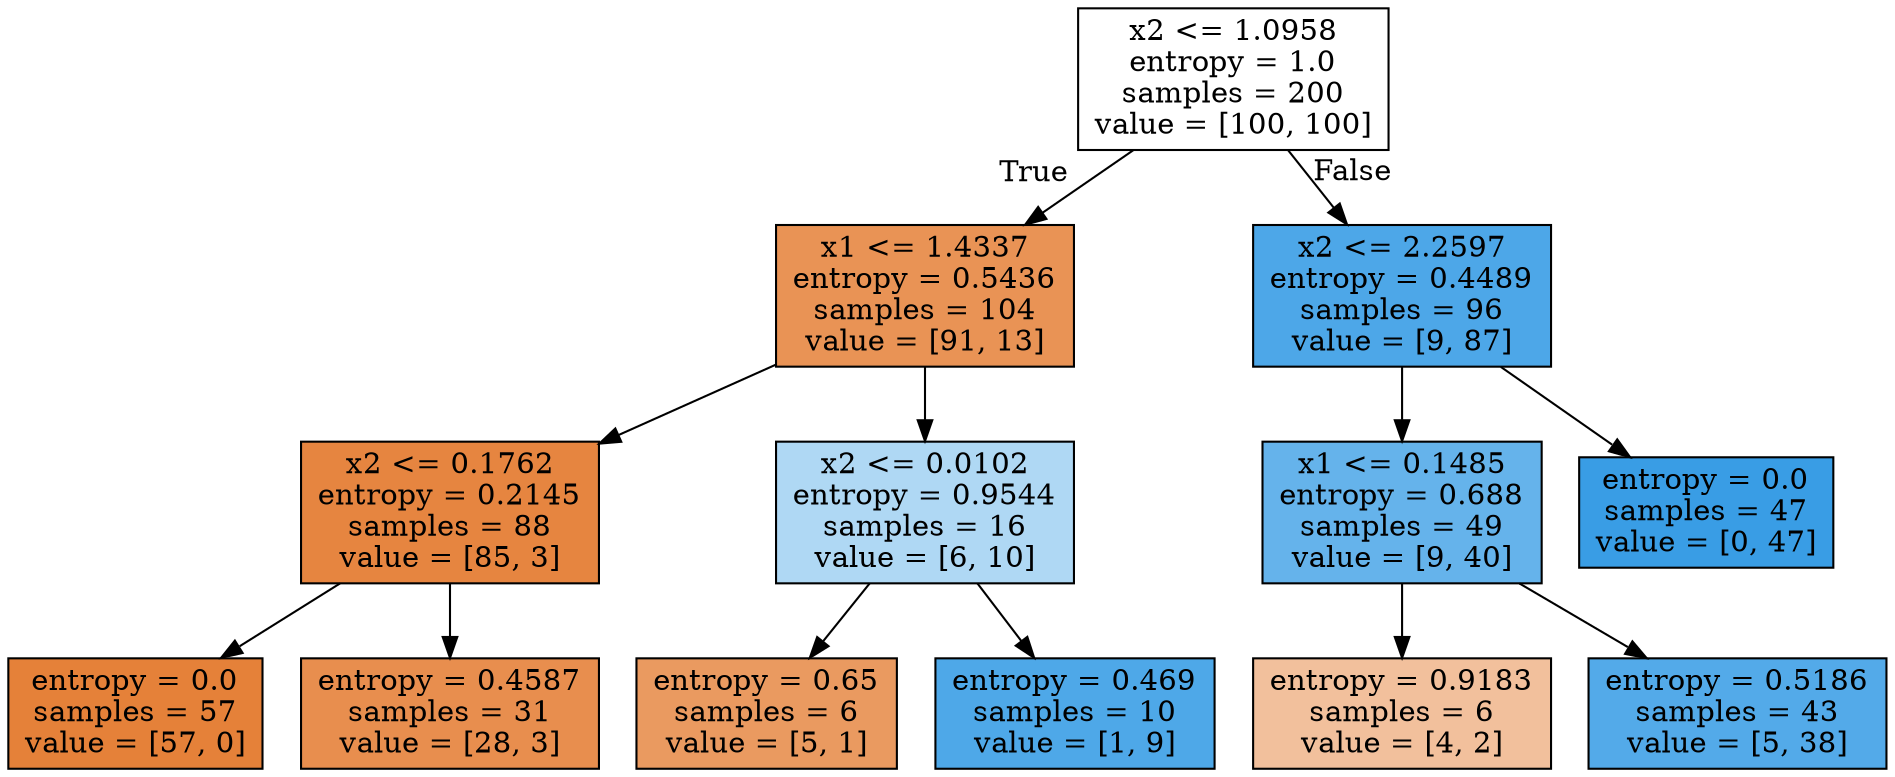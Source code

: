 digraph Tree {
node [shape=box, style="filled", color="black"] ;
0 [label="x2 <= 1.0958\nentropy = 1.0\nsamples = 200\nvalue = [100, 100]", fillcolor="#e5813900"] ;
1 [label="x1 <= 1.4337\nentropy = 0.5436\nsamples = 104\nvalue = [91, 13]", fillcolor="#e58139db"] ;
0 -> 1 [labeldistance=2.5, labelangle=45, headlabel="True"] ;
2 [label="x2 <= 0.1762\nentropy = 0.2145\nsamples = 88\nvalue = [85, 3]", fillcolor="#e58139f6"] ;
1 -> 2 ;
3 [label="entropy = 0.0\nsamples = 57\nvalue = [57, 0]", fillcolor="#e58139ff"] ;
2 -> 3 ;
4 [label="entropy = 0.4587\nsamples = 31\nvalue = [28, 3]", fillcolor="#e58139e4"] ;
2 -> 4 ;
5 [label="x2 <= 0.0102\nentropy = 0.9544\nsamples = 16\nvalue = [6, 10]", fillcolor="#399de566"] ;
1 -> 5 ;
6 [label="entropy = 0.65\nsamples = 6\nvalue = [5, 1]", fillcolor="#e58139cc"] ;
5 -> 6 ;
7 [label="entropy = 0.469\nsamples = 10\nvalue = [1, 9]", fillcolor="#399de5e3"] ;
5 -> 7 ;
8 [label="x2 <= 2.2597\nentropy = 0.4489\nsamples = 96\nvalue = [9, 87]", fillcolor="#399de5e5"] ;
0 -> 8 [labeldistance=2.5, labelangle=-45, headlabel="False"] ;
9 [label="x1 <= 0.1485\nentropy = 0.688\nsamples = 49\nvalue = [9, 40]", fillcolor="#399de5c6"] ;
8 -> 9 ;
10 [label="entropy = 0.9183\nsamples = 6\nvalue = [4, 2]", fillcolor="#e581397f"] ;
9 -> 10 ;
11 [label="entropy = 0.5186\nsamples = 43\nvalue = [5, 38]", fillcolor="#399de5dd"] ;
9 -> 11 ;
12 [label="entropy = 0.0\nsamples = 47\nvalue = [0, 47]", fillcolor="#399de5ff"] ;
8 -> 12 ;
}